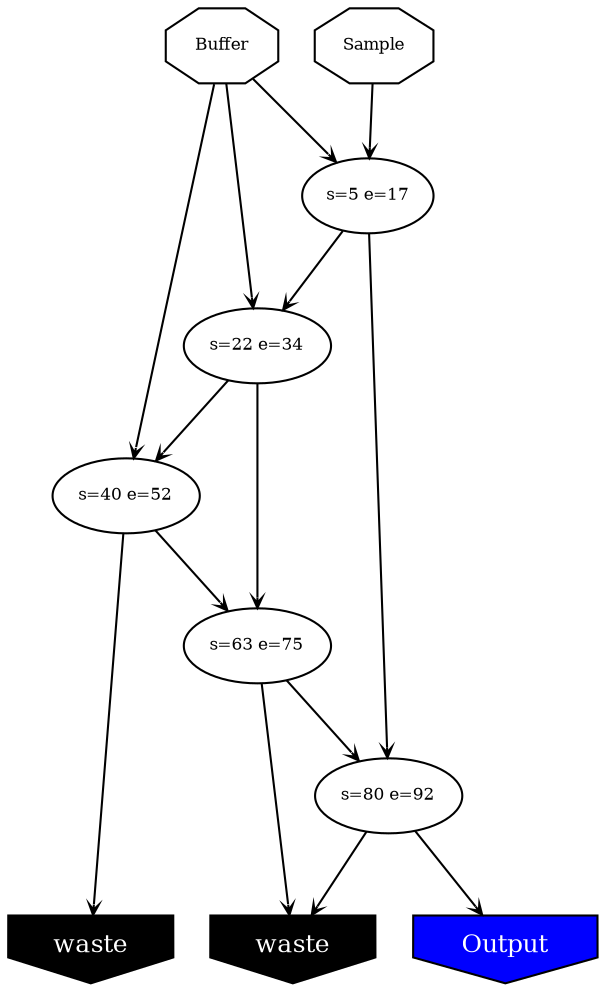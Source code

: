 digraph "DD" { 
 node [fontsize = 8];
0 -> 20 [arrowhead = open, arrowsize = .5];
1 -> 20 [arrowhead = open, arrowsize = .5];
1 -> 21 [arrowhead = open, arrowsize = .5];
1 -> 22 [arrowhead = open, arrowsize = .5];
20 -> 24 [arrowhead = open, arrowsize = .5];
20 -> 21 [arrowhead = open, arrowsize = .5];
21 -> 22 [arrowhead = open, arrowsize = .5];
21 -> 23 [arrowhead = open, arrowsize = .5];
22 -> 17 [arrowhead = open, arrowsize = .5];
22 -> 23 [arrowhead = open, arrowsize = .5];
23 -> 24 [arrowhead = open, arrowsize = .5];
23 -> 18 [arrowhead = open, arrowsize = .5];
24 -> 18 [arrowhead = open, arrowsize = .5];
24 -> 19 [arrowhead = open, arrowsize = .5];
0 [label = "Sample",  shape = octagon]
1 [label = "Buffer",  shape = octagon]
17 [label="waste",fontcolor=white,width=.3,shape = invhouse,fontsize = 12, style=filled, fillcolor=black]
18 [label="waste",fontcolor=white,width=.3,shape = invhouse,fontsize = 12, style=filled, fillcolor=black]
19 [label="Output",width=.3,shape = invhouse,fontsize = 12, style=filled, fontcolor=white,fillcolor=blue]
20 [label = "s=5 e=17", shape = oval]
21 [label = "s=22 e=34", shape = oval]
22 [label = "s=40 e=52", shape = oval]
23 [label = "s=63 e=75", shape = oval]
24 [label = "s=80 e=92", shape = oval]
{ rank = same;0;1;}
{ rank = same;17;18;19;}
}

